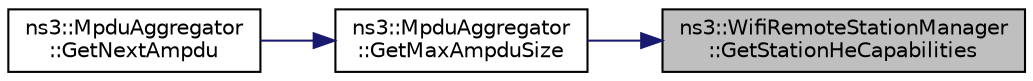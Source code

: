 digraph "ns3::WifiRemoteStationManager::GetStationHeCapabilities"
{
 // LATEX_PDF_SIZE
  edge [fontname="Helvetica",fontsize="10",labelfontname="Helvetica",labelfontsize="10"];
  node [fontname="Helvetica",fontsize="10",shape=record];
  rankdir="RL";
  Node1 [label="ns3::WifiRemoteStationManager\l::GetStationHeCapabilities",height=0.2,width=0.4,color="black", fillcolor="grey75", style="filled", fontcolor="black",tooltip="Return the HE capabilities sent by the remote station."];
  Node1 -> Node2 [dir="back",color="midnightblue",fontsize="10",style="solid",fontname="Helvetica"];
  Node2 [label="ns3::MpduAggregator\l::GetMaxAmpduSize",height=0.2,width=0.4,color="black", fillcolor="white", style="filled",URL="$classns3_1_1_mpdu_aggregator.html#a84b1f40c9e85e1442380e5b4968b9adb",tooltip="Determine the maximum size for an A-MPDU of the given TID that can be sent to the given receiver when..."];
  Node2 -> Node3 [dir="back",color="midnightblue",fontsize="10",style="solid",fontname="Helvetica"];
  Node3 [label="ns3::MpduAggregator\l::GetNextAmpdu",height=0.2,width=0.4,color="black", fillcolor="white", style="filled",URL="$classns3_1_1_mpdu_aggregator.html#abe47e62b7e26e62857688bf2a1bf537b",tooltip="Attempt to aggregate other MPDUs to the given MPDU, while meeting the following constraints:"];
}

